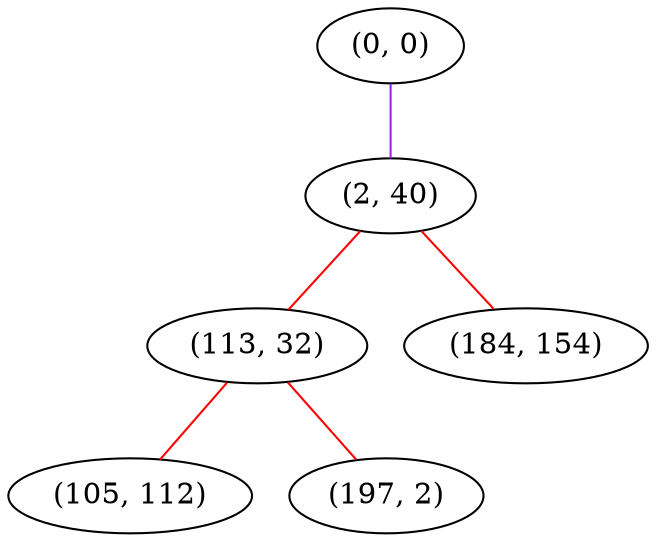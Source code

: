 graph "" {
"(0, 0)";
"(2, 40)";
"(113, 32)";
"(184, 154)";
"(105, 112)";
"(197, 2)";
"(0, 0)" -- "(2, 40)"  [color=purple, key=0, weight=4];
"(2, 40)" -- "(113, 32)"  [color=red, key=0, weight=1];
"(2, 40)" -- "(184, 154)"  [color=red, key=0, weight=1];
"(113, 32)" -- "(105, 112)"  [color=red, key=0, weight=1];
"(113, 32)" -- "(197, 2)"  [color=red, key=0, weight=1];
}
